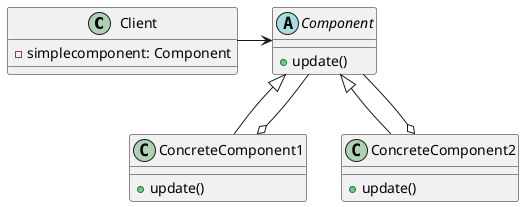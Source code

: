 @startuml

class Client{
    - simplecomponent: Component
}

abstract class Component{
    + update()
}

class ConcreteComponent1{
    + update()
}

class ConcreteComponent2{
    + update()
}

Client -right-> Component
Component <|-- ConcreteComponent1
Component <|-- ConcreteComponent2
ConcreteComponent2 o-- Component
ConcreteComponent1 o-- Component

@enduml
